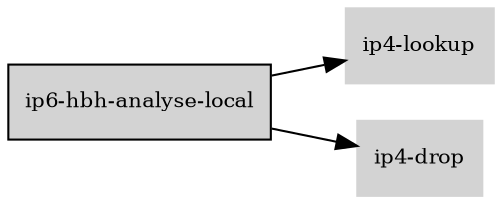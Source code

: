 digraph "ip6_hbh_analyse_local_subgraph" {
  rankdir=LR;
  node [shape=box, style=filled, fontsize=10, color=lightgray, fontcolor=black, fillcolor=lightgray];
  "ip6-hbh-analyse-local" [color=black, fontcolor=black, fillcolor=lightgray];
  edge [fontsize=8];
  "ip6-hbh-analyse-local" -> "ip4-lookup";
  "ip6-hbh-analyse-local" -> "ip4-drop";
}
